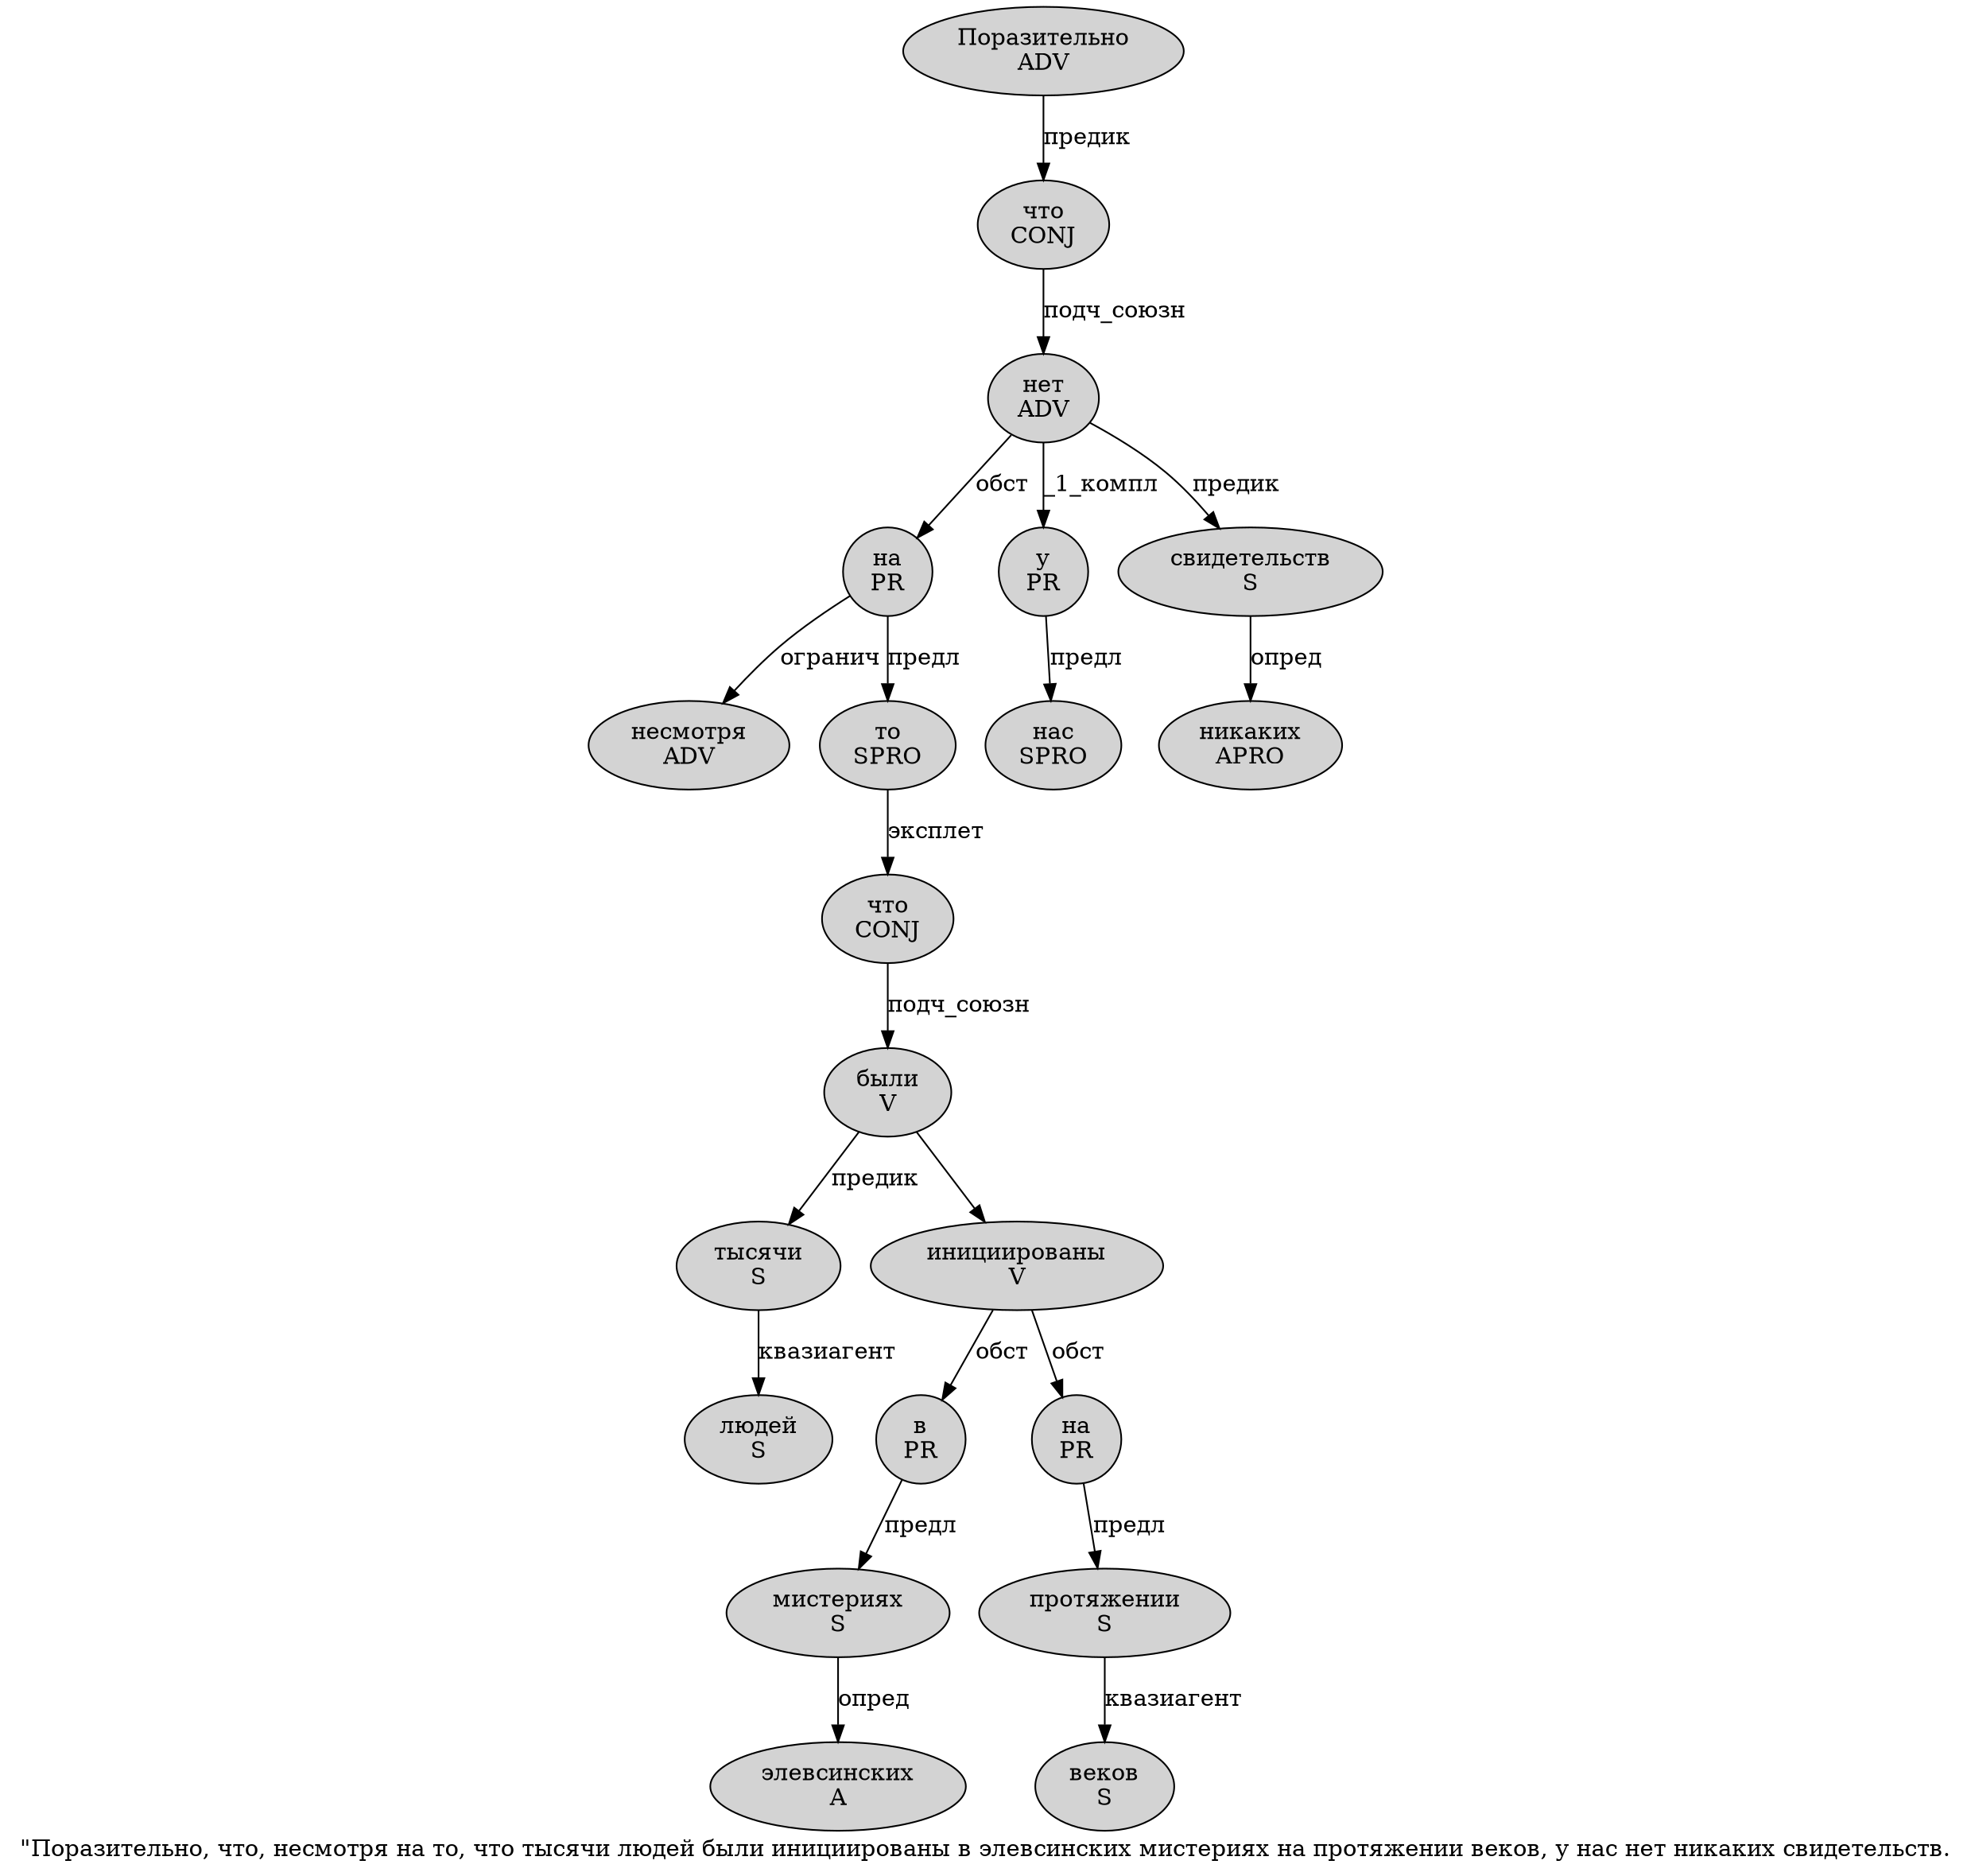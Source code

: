 digraph SENTENCE_1074 {
	graph [label="\"Поразительно, что, несмотря на то, что тысячи людей были инициированы в элевсинских мистериях на протяжении веков, у нас нет никаких свидетельств."]
	node [style=filled]
		1 [label="Поразительно
ADV" color="" fillcolor=lightgray penwidth=1 shape=ellipse]
		3 [label="что
CONJ" color="" fillcolor=lightgray penwidth=1 shape=ellipse]
		5 [label="несмотря
ADV" color="" fillcolor=lightgray penwidth=1 shape=ellipse]
		6 [label="на
PR" color="" fillcolor=lightgray penwidth=1 shape=ellipse]
		7 [label="то
SPRO" color="" fillcolor=lightgray penwidth=1 shape=ellipse]
		9 [label="что
CONJ" color="" fillcolor=lightgray penwidth=1 shape=ellipse]
		10 [label="тысячи
S" color="" fillcolor=lightgray penwidth=1 shape=ellipse]
		11 [label="людей
S" color="" fillcolor=lightgray penwidth=1 shape=ellipse]
		12 [label="были
V" color="" fillcolor=lightgray penwidth=1 shape=ellipse]
		13 [label="инициированы
V" color="" fillcolor=lightgray penwidth=1 shape=ellipse]
		14 [label="в
PR" color="" fillcolor=lightgray penwidth=1 shape=ellipse]
		15 [label="элевсинских
A" color="" fillcolor=lightgray penwidth=1 shape=ellipse]
		16 [label="мистериях
S" color="" fillcolor=lightgray penwidth=1 shape=ellipse]
		17 [label="на
PR" color="" fillcolor=lightgray penwidth=1 shape=ellipse]
		18 [label="протяжении
S" color="" fillcolor=lightgray penwidth=1 shape=ellipse]
		19 [label="веков
S" color="" fillcolor=lightgray penwidth=1 shape=ellipse]
		21 [label="у
PR" color="" fillcolor=lightgray penwidth=1 shape=ellipse]
		22 [label="нас
SPRO" color="" fillcolor=lightgray penwidth=1 shape=ellipse]
		23 [label="нет
ADV" color="" fillcolor=lightgray penwidth=1 shape=ellipse]
		24 [label="никаких
APRO" color="" fillcolor=lightgray penwidth=1 shape=ellipse]
		25 [label="свидетельств
S" color="" fillcolor=lightgray penwidth=1 shape=ellipse]
			18 -> 19 [label="квазиагент"]
			3 -> 23 [label="подч_союзн"]
			25 -> 24 [label="опред"]
			1 -> 3 [label="предик"]
			23 -> 6 [label="обст"]
			23 -> 21 [label="_1_компл"]
			23 -> 25 [label="предик"]
			14 -> 16 [label="предл"]
			10 -> 11 [label="квазиагент"]
			9 -> 12 [label="подч_союзн"]
			21 -> 22 [label="предл"]
			12 -> 10 [label="предик"]
			12 -> 13
			7 -> 9 [label="эксплет"]
			13 -> 14 [label="обст"]
			13 -> 17 [label="обст"]
			17 -> 18 [label="предл"]
			16 -> 15 [label="опред"]
			6 -> 5 [label="огранич"]
			6 -> 7 [label="предл"]
}